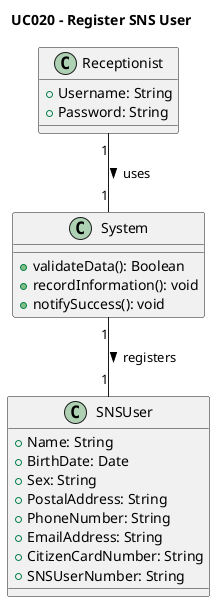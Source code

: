 @startuml
'skinparam monochrome true
'skinparam shadowing false

title UC020 - Register SNS User

class Receptionist {
    +Username: String
    +Password: String
}

class SNSUser {
    +Name: String
    +BirthDate: Date
    +Sex: String
    +PostalAddress: String
    +PhoneNumber: String
    +EmailAddress: String
    +CitizenCardNumber: String
    +SNSUserNumber: String
}

class System {
    +validateData(): Boolean
    +recordInformation(): void
    +notifySuccess(): void
}

' Relationships
Receptionist "1" -- "1" System : uses >
System "1" -- "1" SNSUser : registers >


@enduml
